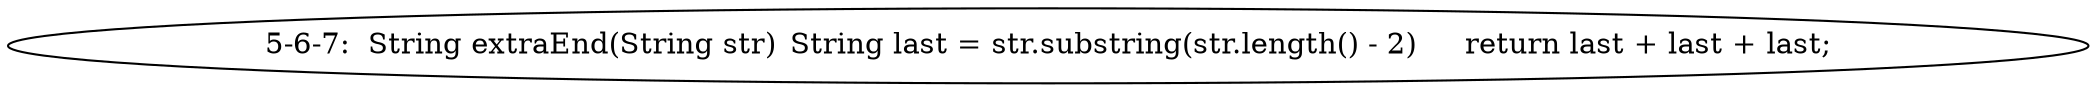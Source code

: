 digraph result_test { 
// graph-vertices
  a2  [label="5-6-7:  String extraEnd(String str)	String last = str.substring(str.length() - 2)	return last + last + last;"]; 
// graph-edges
}